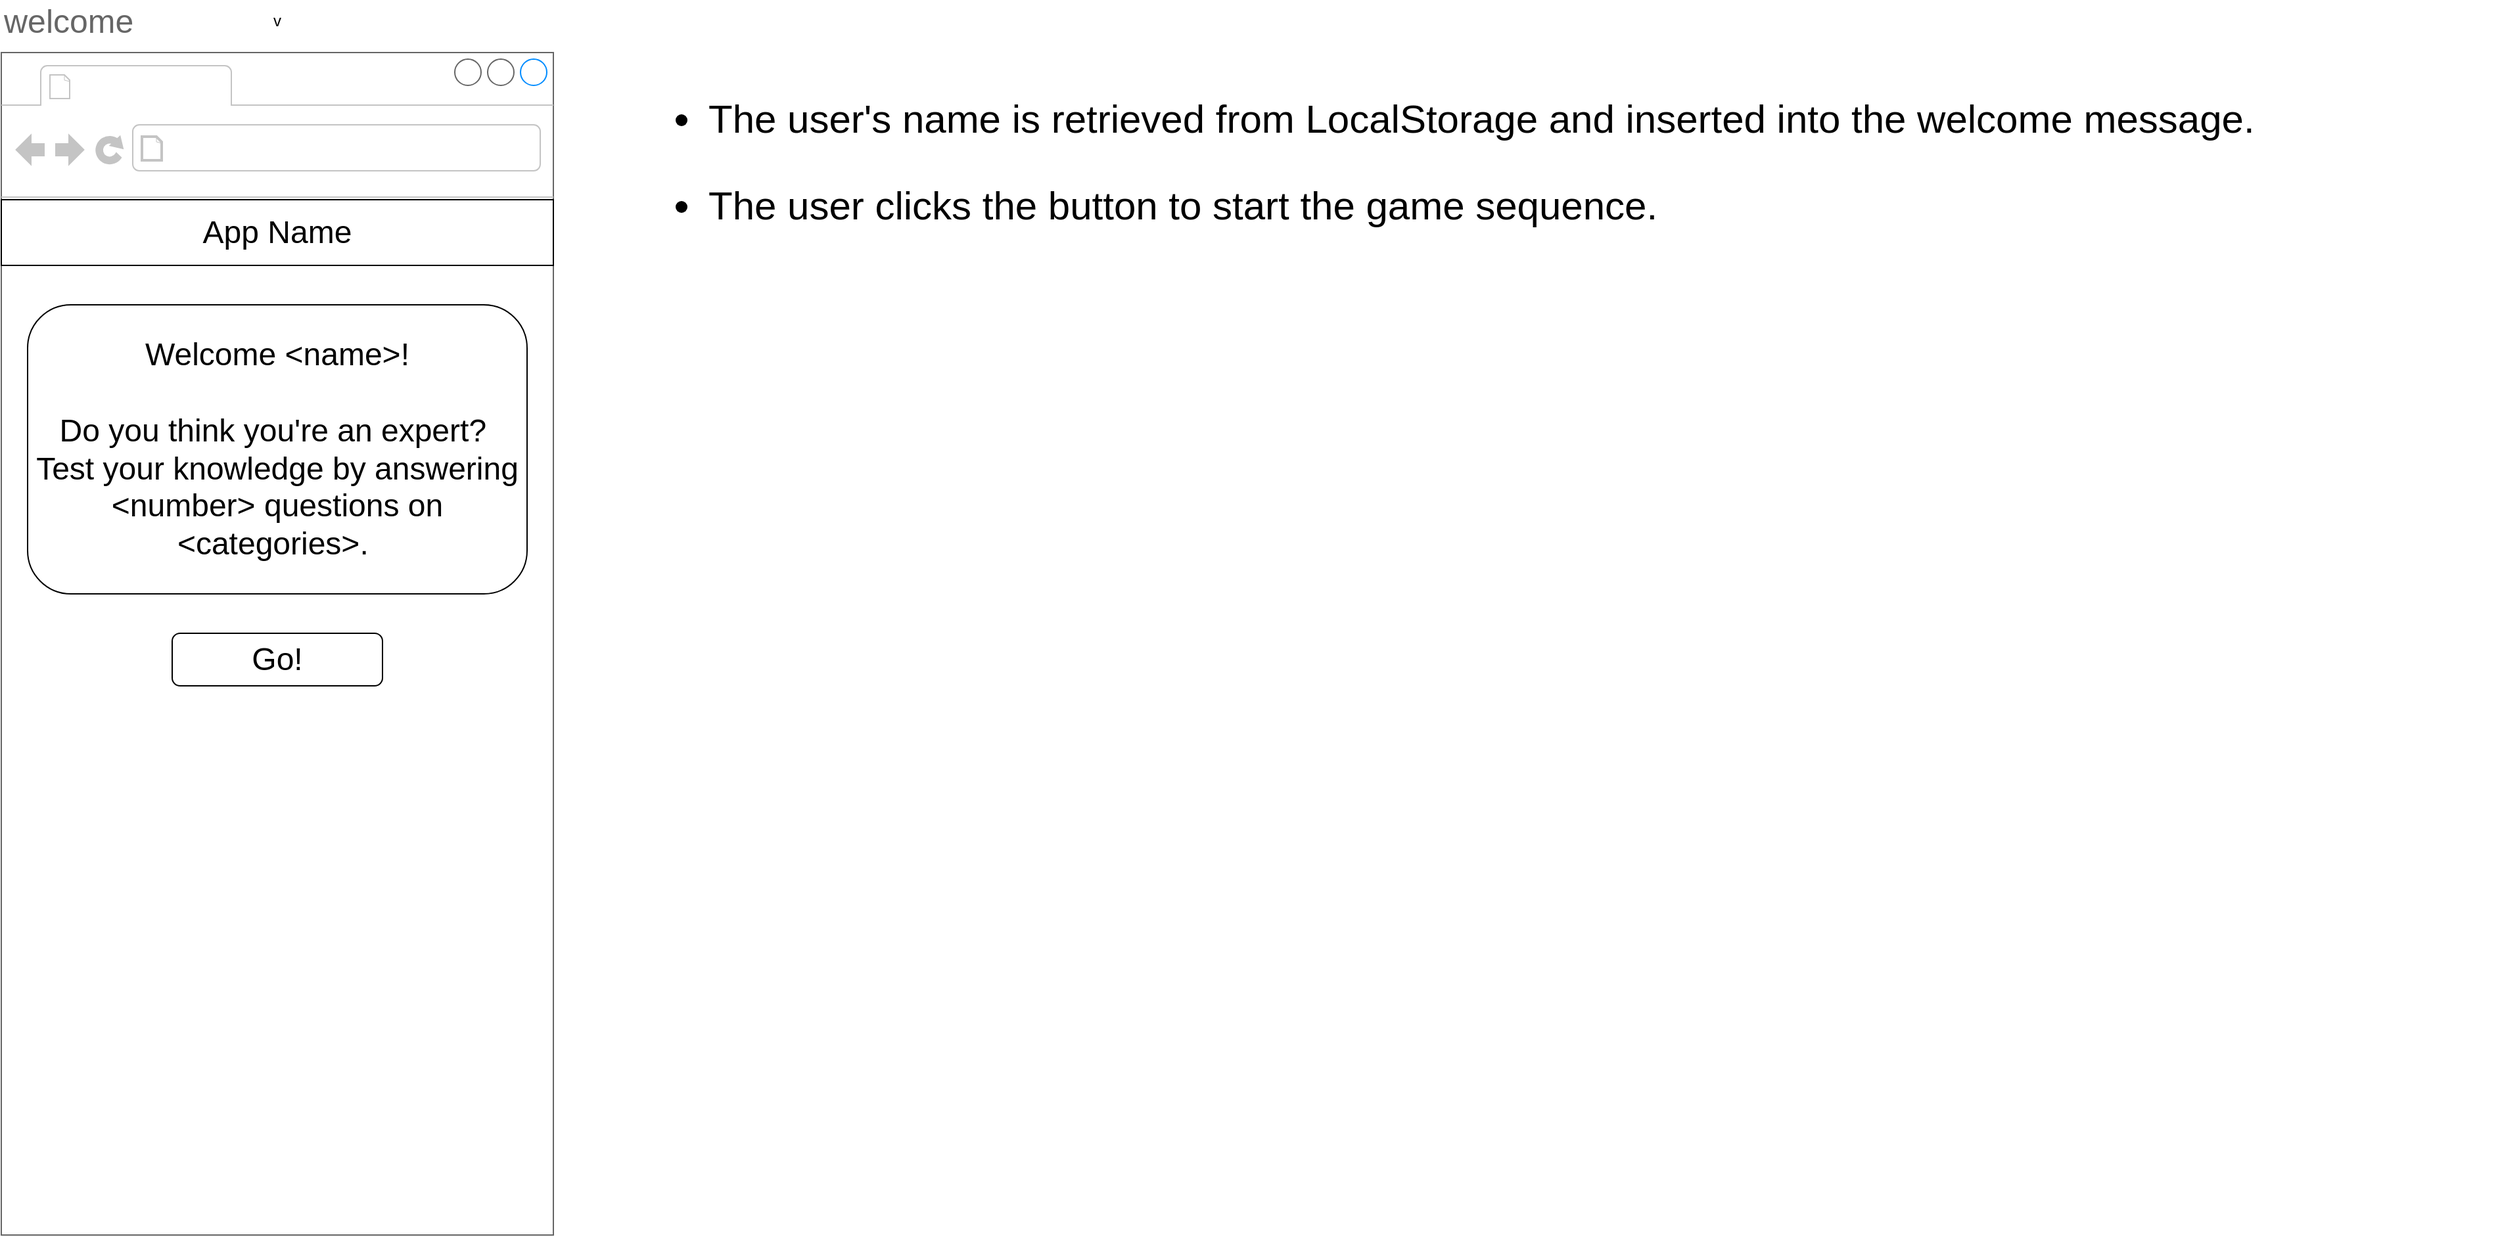 <mxfile>
    <diagram id="rQNPWaONnHU8f27pILRu" name="Page-1">
        <mxGraphModel dx="15" dy="1171" grid="1" gridSize="10" guides="1" tooltips="1" connect="1" arrows="1" fold="1" page="1" pageScale="1" pageWidth="827" pageHeight="1169" math="0" shadow="0">
            <root>
                <mxCell id="0"/>
                <mxCell id="1" parent="0"/>
                <mxCell id="2" value="v" style="group" vertex="1" connectable="0" parent="1">
                    <mxGeometry x="1720" y="60" width="420" height="938" as="geometry"/>
                </mxCell>
                <mxCell id="3" value="" style="strokeWidth=1;shadow=0;dashed=0;align=center;html=1;shape=mxgraph.mockup.containers.browserWindow;rSize=0;strokeColor=#666666;mainText=,;recursiveResize=0;rounded=0;labelBackgroundColor=none;fontFamily=Verdana;fontSize=12;container=0;" vertex="1" parent="2">
                    <mxGeometry y="38" width="420" height="900" as="geometry"/>
                </mxCell>
                <mxCell id="4" value="welcome" style="strokeWidth=1;shadow=0;dashed=0;align=center;html=1;shape=mxgraph.mockup.containers.anchor;fontSize=25;fontColor=#666666;align=left;" vertex="1" parent="2">
                    <mxGeometry width="110" height="26" as="geometry"/>
                </mxCell>
                <mxCell id="5" value="Welcome &amp;lt;name&amp;gt;!&lt;br&gt;&lt;br&gt;Do you think you're an expert?&amp;nbsp; Test your knowledge by answering &amp;lt;number&amp;gt; questions on &amp;lt;categories&amp;gt;.&amp;nbsp;" style="rounded=1;whiteSpace=wrap;html=1;fontSize=24;" vertex="1" parent="2">
                    <mxGeometry x="20" y="230" width="380" height="220" as="geometry"/>
                </mxCell>
                <mxCell id="6" value="Go!" style="rounded=1;whiteSpace=wrap;html=1;fontSize=24;" vertex="1" parent="2">
                    <mxGeometry x="130" y="480" width="160" height="40" as="geometry"/>
                </mxCell>
                <mxCell id="7" value="App Name" style="rounded=0;whiteSpace=wrap;html=1;fontSize=24;" vertex="1" parent="2">
                    <mxGeometry y="150" width="420" height="50" as="geometry"/>
                </mxCell>
                <mxCell id="8" value="&lt;div&gt;&lt;/div&gt;&lt;span style=&quot;font-size: 30px&quot;&gt;&lt;ul&gt;&lt;li&gt;&lt;span&gt;The user's name is retrieved from LocalStorage and inserted into the welcome message.&amp;nbsp;&lt;/span&gt;&lt;/li&gt;&lt;/ul&gt;&lt;ul&gt;&lt;li&gt;The user clicks the button to start the game sequence.&amp;nbsp;&lt;/li&gt;&lt;/ul&gt;&lt;/span&gt;" style="text;html=1;strokeColor=none;fillColor=default;align=left;verticalAlign=top;whiteSpace=wrap;rounded=0;gradientColor=none;horizontal=1;spacingTop=0;spacingLeft=16;spacingRight=16;" vertex="1" parent="1">
                    <mxGeometry x="2200" y="94" width="1420" height="870" as="geometry"/>
                </mxCell>
            </root>
        </mxGraphModel>
    </diagram>
</mxfile>